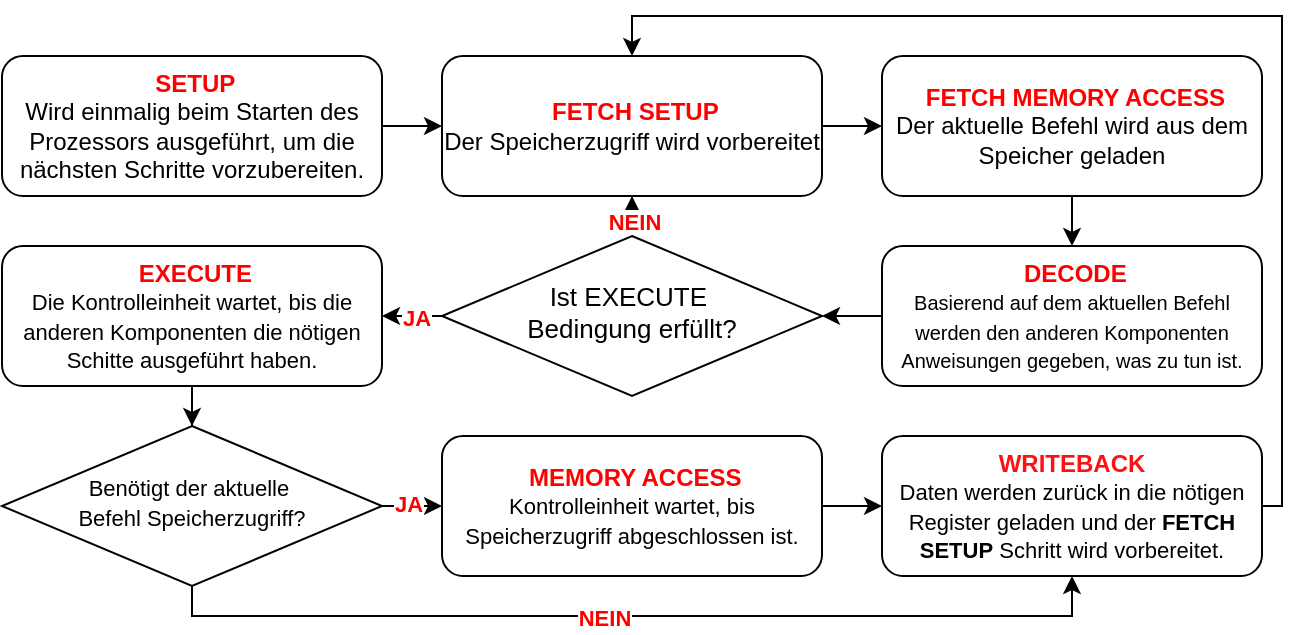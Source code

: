 <mxfile version="26.0.11">
  <diagram id="C5RBs43oDa-KdzZeNtuy" name="Page-1">
    <mxGraphModel dx="1166" dy="610" grid="1" gridSize="10" guides="1" tooltips="1" connect="1" arrows="1" fold="1" page="1" pageScale="1" pageWidth="827" pageHeight="1169" math="0" shadow="0">
      <root>
        <mxCell id="WIyWlLk6GJQsqaUBKTNV-0" />
        <mxCell id="WIyWlLk6GJQsqaUBKTNV-1" parent="WIyWlLk6GJQsqaUBKTNV-0" />
        <mxCell id="Y8zr_RzLdDFg9VIO7SR1-21" style="edgeStyle=orthogonalEdgeStyle;rounded=0;orthogonalLoop=1;jettySize=auto;html=1;entryX=0;entryY=0.5;entryDx=0;entryDy=0;" parent="WIyWlLk6GJQsqaUBKTNV-1" source="WIyWlLk6GJQsqaUBKTNV-3" target="Y8zr_RzLdDFg9VIO7SR1-20" edge="1">
          <mxGeometry relative="1" as="geometry" />
        </mxCell>
        <mxCell id="WIyWlLk6GJQsqaUBKTNV-3" value="&lt;b&gt;&lt;font style=&quot;color: light-dark(rgb(0, 0, 0), rgb(255, 0, 0));&quot;&gt;&amp;nbsp;&lt;/font&gt;&lt;font style=&quot;color: light-dark(rgb(255, 0, 0), rgb(255, 0, 0));&quot;&gt;SETUP&lt;/font&gt;&lt;/b&gt;&lt;div&gt;Wird einmalig beim Starten des Prozessors ausgeführt, um die nächsten Schritte vorzubereiten.&lt;/div&gt;" style="rounded=1;whiteSpace=wrap;html=1;fontSize=12;glass=0;strokeWidth=1;shadow=0;" parent="WIyWlLk6GJQsqaUBKTNV-1" vertex="1">
          <mxGeometry x="70" y="340" width="190" height="70" as="geometry" />
        </mxCell>
        <mxCell id="Y8zr_RzLdDFg9VIO7SR1-41" style="edgeStyle=orthogonalEdgeStyle;rounded=0;orthogonalLoop=1;jettySize=auto;html=1;exitX=1;exitY=0.5;exitDx=0;exitDy=0;entryX=0;entryY=0.5;entryDx=0;entryDy=0;fontStyle=1" parent="WIyWlLk6GJQsqaUBKTNV-1" source="WIyWlLk6GJQsqaUBKTNV-6" target="Y8zr_RzLdDFg9VIO7SR1-31" edge="1">
          <mxGeometry relative="1" as="geometry" />
        </mxCell>
        <mxCell id="Y8zr_RzLdDFg9VIO7SR1-50" value="&lt;b&gt;&lt;font style=&quot;color: light-dark(rgb(255, 0, 0), rgb(255, 0, 0));&quot;&gt;JA&lt;/font&gt;&lt;/b&gt;" style="edgeLabel;html=1;align=center;verticalAlign=middle;resizable=0;points=[];" parent="Y8zr_RzLdDFg9VIO7SR1-41" vertex="1" connectable="0">
          <mxGeometry x="-0.173" y="1" relative="1" as="geometry">
            <mxPoint as="offset" />
          </mxGeometry>
        </mxCell>
        <mxCell id="Y8zr_RzLdDFg9VIO7SR1-45" style="edgeStyle=orthogonalEdgeStyle;rounded=0;orthogonalLoop=1;jettySize=auto;html=1;entryX=0.5;entryY=1;entryDx=0;entryDy=0;" parent="WIyWlLk6GJQsqaUBKTNV-1" source="WIyWlLk6GJQsqaUBKTNV-6" target="Y8zr_RzLdDFg9VIO7SR1-32" edge="1">
          <mxGeometry relative="1" as="geometry">
            <mxPoint x="260" y="630" as="targetPoint" />
            <Array as="points">
              <mxPoint x="165" y="620" />
              <mxPoint x="605" y="620" />
            </Array>
          </mxGeometry>
        </mxCell>
        <mxCell id="Y8zr_RzLdDFg9VIO7SR1-51" value="&lt;b&gt;&lt;font style=&quot;color: light-dark(rgb(255, 0, 0), rgb(255, 0, 0));&quot;&gt;NEIN&lt;/font&gt;&lt;/b&gt;" style="edgeLabel;html=1;align=center;verticalAlign=middle;resizable=0;points=[];" parent="Y8zr_RzLdDFg9VIO7SR1-45" vertex="1" connectable="0">
          <mxGeometry x="-0.072" y="-1" relative="1" as="geometry">
            <mxPoint as="offset" />
          </mxGeometry>
        </mxCell>
        <mxCell id="WIyWlLk6GJQsqaUBKTNV-6" value="&lt;div&gt;&lt;span style=&quot;font-size: 11px; background-color: transparent; color: light-dark(rgb(0, 0, 0), rgb(255, 255, 255));&quot;&gt;Benötigt der aktuelle&amp;nbsp;&lt;/span&gt;&lt;/div&gt;&lt;div&gt;&lt;span style=&quot;font-size: 11px; background-color: transparent; color: light-dark(rgb(0, 0, 0), rgb(255, 255, 255));&quot;&gt;Befehl Speicherzugriff?&lt;/span&gt;&lt;/div&gt;" style="rhombus;whiteSpace=wrap;html=1;shadow=0;fontFamily=Helvetica;fontSize=12;align=center;strokeWidth=1;spacing=6;spacingTop=-4;" parent="WIyWlLk6GJQsqaUBKTNV-1" vertex="1">
          <mxGeometry x="70" y="525" width="190" height="80" as="geometry" />
        </mxCell>
        <mxCell id="Y8zr_RzLdDFg9VIO7SR1-23" style="edgeStyle=orthogonalEdgeStyle;rounded=0;orthogonalLoop=1;jettySize=auto;html=1;entryX=0;entryY=0.5;entryDx=0;entryDy=0;" parent="WIyWlLk6GJQsqaUBKTNV-1" source="Y8zr_RzLdDFg9VIO7SR1-20" target="Y8zr_RzLdDFg9VIO7SR1-22" edge="1">
          <mxGeometry relative="1" as="geometry" />
        </mxCell>
        <mxCell id="Y8zr_RzLdDFg9VIO7SR1-20" value="&lt;b&gt;&lt;font style=&quot;color: rgb(255, 0, 0);&quot;&gt;&amp;nbsp;FETCH SETUP&lt;/font&gt;&lt;/b&gt;&lt;div&gt;Der Speicherzugriff wird vorbereitet&lt;/div&gt;" style="rounded=1;whiteSpace=wrap;html=1;fontSize=12;glass=0;strokeWidth=1;shadow=0;" parent="WIyWlLk6GJQsqaUBKTNV-1" vertex="1">
          <mxGeometry x="290" y="340" width="190" height="70" as="geometry" />
        </mxCell>
        <mxCell id="Y8zr_RzLdDFg9VIO7SR1-25" style="edgeStyle=orthogonalEdgeStyle;rounded=0;orthogonalLoop=1;jettySize=auto;html=1;entryX=0.5;entryY=0;entryDx=0;entryDy=0;" parent="WIyWlLk6GJQsqaUBKTNV-1" source="Y8zr_RzLdDFg9VIO7SR1-22" target="Y8zr_RzLdDFg9VIO7SR1-24" edge="1">
          <mxGeometry relative="1" as="geometry" />
        </mxCell>
        <mxCell id="Y8zr_RzLdDFg9VIO7SR1-22" value="&lt;b&gt;&lt;font style=&quot;color: rgb(255, 0, 0);&quot;&gt;&amp;nbsp;FETCH MEMORY ACCESS&lt;/font&gt;&lt;/b&gt;&lt;div&gt;Der aktuelle Befehl wird aus dem Speicher geladen&lt;/div&gt;" style="rounded=1;whiteSpace=wrap;html=1;fontSize=12;glass=0;strokeWidth=1;shadow=0;" parent="WIyWlLk6GJQsqaUBKTNV-1" vertex="1">
          <mxGeometry x="510" y="340" width="190" height="70" as="geometry" />
        </mxCell>
        <mxCell id="Y8zr_RzLdDFg9VIO7SR1-36" style="edgeStyle=orthogonalEdgeStyle;rounded=0;orthogonalLoop=1;jettySize=auto;html=1;exitX=0;exitY=0.5;exitDx=0;exitDy=0;entryX=1;entryY=0.5;entryDx=0;entryDy=0;" parent="WIyWlLk6GJQsqaUBKTNV-1" source="Y8zr_RzLdDFg9VIO7SR1-24" target="Y8zr_RzLdDFg9VIO7SR1-35" edge="1">
          <mxGeometry relative="1" as="geometry" />
        </mxCell>
        <mxCell id="Y8zr_RzLdDFg9VIO7SR1-24" value="&lt;b&gt;&lt;font style=&quot;color: light-dark(rgb(0, 0, 0), rgb(255, 0, 0));&quot;&gt;&amp;nbsp;&lt;/font&gt;&lt;font style=&quot;color: light-dark(rgb(255, 0, 0), rgb(255, 0, 0));&quot;&gt;DECODE&lt;/font&gt;&lt;/b&gt;&lt;div&gt;&lt;font style=&quot;font-size: 10px;&quot;&gt;Basierend auf dem aktuellen Befehl werden den anderen Komponenten Anweisungen gegeben, was zu tun ist.&lt;/font&gt;&lt;/div&gt;" style="rounded=1;whiteSpace=wrap;html=1;fontSize=12;glass=0;strokeWidth=1;shadow=0;" parent="WIyWlLk6GJQsqaUBKTNV-1" vertex="1">
          <mxGeometry x="510" y="435" width="190" height="70" as="geometry" />
        </mxCell>
        <mxCell id="Y8zr_RzLdDFg9VIO7SR1-44" style="edgeStyle=orthogonalEdgeStyle;rounded=0;orthogonalLoop=1;jettySize=auto;html=1;entryX=0.5;entryY=0;entryDx=0;entryDy=0;" parent="WIyWlLk6GJQsqaUBKTNV-1" source="Y8zr_RzLdDFg9VIO7SR1-26" target="WIyWlLk6GJQsqaUBKTNV-6" edge="1">
          <mxGeometry relative="1" as="geometry" />
        </mxCell>
        <mxCell id="Y8zr_RzLdDFg9VIO7SR1-26" value="&lt;b&gt;&lt;font style=&quot;color: light-dark(rgb(0, 0, 0), rgb(255, 17, 17));&quot;&gt;&amp;nbsp;&lt;/font&gt;&lt;font style=&quot;color: light-dark(rgb(255, 0, 0), rgb(255, 0, 0));&quot;&gt;EXECUTE&lt;/font&gt;&lt;/b&gt;&lt;div&gt;&lt;font style=&quot;font-size: 11px;&quot;&gt;Die Kontrolleinheit wartet, bis die anderen Komponenten die nötigen Schitte ausgeführt haben.&lt;/font&gt;&lt;/div&gt;" style="rounded=1;whiteSpace=wrap;html=1;fontSize=12;glass=0;strokeWidth=1;shadow=0;" parent="WIyWlLk6GJQsqaUBKTNV-1" vertex="1">
          <mxGeometry x="70" y="435" width="190" height="70" as="geometry" />
        </mxCell>
        <mxCell id="Y8zr_RzLdDFg9VIO7SR1-46" style="edgeStyle=orthogonalEdgeStyle;rounded=0;orthogonalLoop=1;jettySize=auto;html=1;entryX=0;entryY=0.5;entryDx=0;entryDy=0;" parent="WIyWlLk6GJQsqaUBKTNV-1" source="Y8zr_RzLdDFg9VIO7SR1-31" target="Y8zr_RzLdDFg9VIO7SR1-32" edge="1">
          <mxGeometry relative="1" as="geometry" />
        </mxCell>
        <mxCell id="Y8zr_RzLdDFg9VIO7SR1-31" value="&lt;b&gt;&lt;font style=&quot;color: rgb(255, 0, 0);&quot;&gt;&amp;nbsp;MEMORY ACCESS&lt;/font&gt;&lt;/b&gt;&lt;div&gt;&lt;font style=&quot;font-size: 11px;&quot;&gt;Kontrolleinheit wartet, bis Speicherzugriff abgeschlossen ist.&lt;/font&gt;&lt;/div&gt;" style="rounded=1;whiteSpace=wrap;html=1;fontSize=12;glass=0;strokeWidth=1;shadow=0;" parent="WIyWlLk6GJQsqaUBKTNV-1" vertex="1">
          <mxGeometry x="290" y="530" width="190" height="70" as="geometry" />
        </mxCell>
        <mxCell id="Y8zr_RzLdDFg9VIO7SR1-47" style="edgeStyle=orthogonalEdgeStyle;rounded=0;orthogonalLoop=1;jettySize=auto;html=1;entryX=0.5;entryY=0;entryDx=0;entryDy=0;" parent="WIyWlLk6GJQsqaUBKTNV-1" source="Y8zr_RzLdDFg9VIO7SR1-32" target="Y8zr_RzLdDFg9VIO7SR1-20" edge="1">
          <mxGeometry relative="1" as="geometry">
            <mxPoint x="730" y="320" as="targetPoint" />
            <Array as="points">
              <mxPoint x="710" y="565" />
              <mxPoint x="710" y="320" />
              <mxPoint x="385" y="320" />
            </Array>
          </mxGeometry>
        </mxCell>
        <mxCell id="Y8zr_RzLdDFg9VIO7SR1-32" value="&lt;div&gt;&lt;font style=&quot;color: light-dark(rgb(255, 17, 17), rgb(255, 0, 0));&quot;&gt;&lt;b style=&quot;&quot;&gt;WRITEBACK&lt;/b&gt;&lt;/font&gt;&lt;/div&gt;&lt;div&gt;&lt;font style=&quot;font-size: 11px;&quot;&gt;Daten werden zurück in die nötigen Register geladen und der&lt;b&gt; FETCH SETUP&lt;/b&gt; Schritt wird vorbereitet.&lt;/font&gt;&lt;/div&gt;" style="rounded=1;whiteSpace=wrap;html=1;fontSize=12;glass=0;strokeWidth=1;shadow=0;" parent="WIyWlLk6GJQsqaUBKTNV-1" vertex="1">
          <mxGeometry x="510" y="530" width="190" height="70" as="geometry" />
        </mxCell>
        <mxCell id="Y8zr_RzLdDFg9VIO7SR1-37" style="edgeStyle=orthogonalEdgeStyle;rounded=0;orthogonalLoop=1;jettySize=auto;html=1;exitX=0;exitY=0.5;exitDx=0;exitDy=0;entryX=1;entryY=0.5;entryDx=0;entryDy=0;" parent="WIyWlLk6GJQsqaUBKTNV-1" source="Y8zr_RzLdDFg9VIO7SR1-35" target="Y8zr_RzLdDFg9VIO7SR1-26" edge="1">
          <mxGeometry relative="1" as="geometry" />
        </mxCell>
        <mxCell id="Y8zr_RzLdDFg9VIO7SR1-48" value="&lt;b&gt;&lt;font style=&quot;color: light-dark(rgb(255, 0, 0), rgb(255, 0, 0));&quot;&gt;JA&lt;/font&gt;&lt;/b&gt;" style="edgeLabel;html=1;align=center;verticalAlign=middle;resizable=0;points=[];" parent="Y8zr_RzLdDFg9VIO7SR1-37" vertex="1" connectable="0">
          <mxGeometry x="-0.093" y="1" relative="1" as="geometry">
            <mxPoint as="offset" />
          </mxGeometry>
        </mxCell>
        <mxCell id="Y8zr_RzLdDFg9VIO7SR1-39" style="edgeStyle=orthogonalEdgeStyle;rounded=0;orthogonalLoop=1;jettySize=auto;html=1;entryX=0.5;entryY=1;entryDx=0;entryDy=0;" parent="WIyWlLk6GJQsqaUBKTNV-1" source="Y8zr_RzLdDFg9VIO7SR1-35" target="Y8zr_RzLdDFg9VIO7SR1-20" edge="1">
          <mxGeometry relative="1" as="geometry" />
        </mxCell>
        <mxCell id="Y8zr_RzLdDFg9VIO7SR1-49" value="&lt;b&gt;&lt;font style=&quot;color: light-dark(rgb(255, 0, 0), rgb(255, 0, 0));&quot;&gt;NEIN&lt;/font&gt;&lt;/b&gt;" style="edgeLabel;html=1;align=center;verticalAlign=middle;resizable=0;points=[];" parent="Y8zr_RzLdDFg9VIO7SR1-39" vertex="1" connectable="0">
          <mxGeometry x="0.567" y="-1" relative="1" as="geometry">
            <mxPoint as="offset" />
          </mxGeometry>
        </mxCell>
        <mxCell id="Y8zr_RzLdDFg9VIO7SR1-35" value="&lt;div&gt;&lt;font style=&quot;font-size: 13px;&quot;&gt;Ist EXECUTE&amp;nbsp;&lt;/font&gt;&lt;/div&gt;&lt;div&gt;&lt;font style=&quot;font-size: 13px;&quot;&gt;Bedingung erfüllt?&lt;/font&gt;&lt;/div&gt;" style="rhombus;whiteSpace=wrap;html=1;shadow=0;fontFamily=Helvetica;fontSize=12;align=center;strokeWidth=1;spacing=6;spacingTop=-4;" parent="WIyWlLk6GJQsqaUBKTNV-1" vertex="1">
          <mxGeometry x="290" y="430" width="190" height="80" as="geometry" />
        </mxCell>
      </root>
    </mxGraphModel>
  </diagram>
</mxfile>
